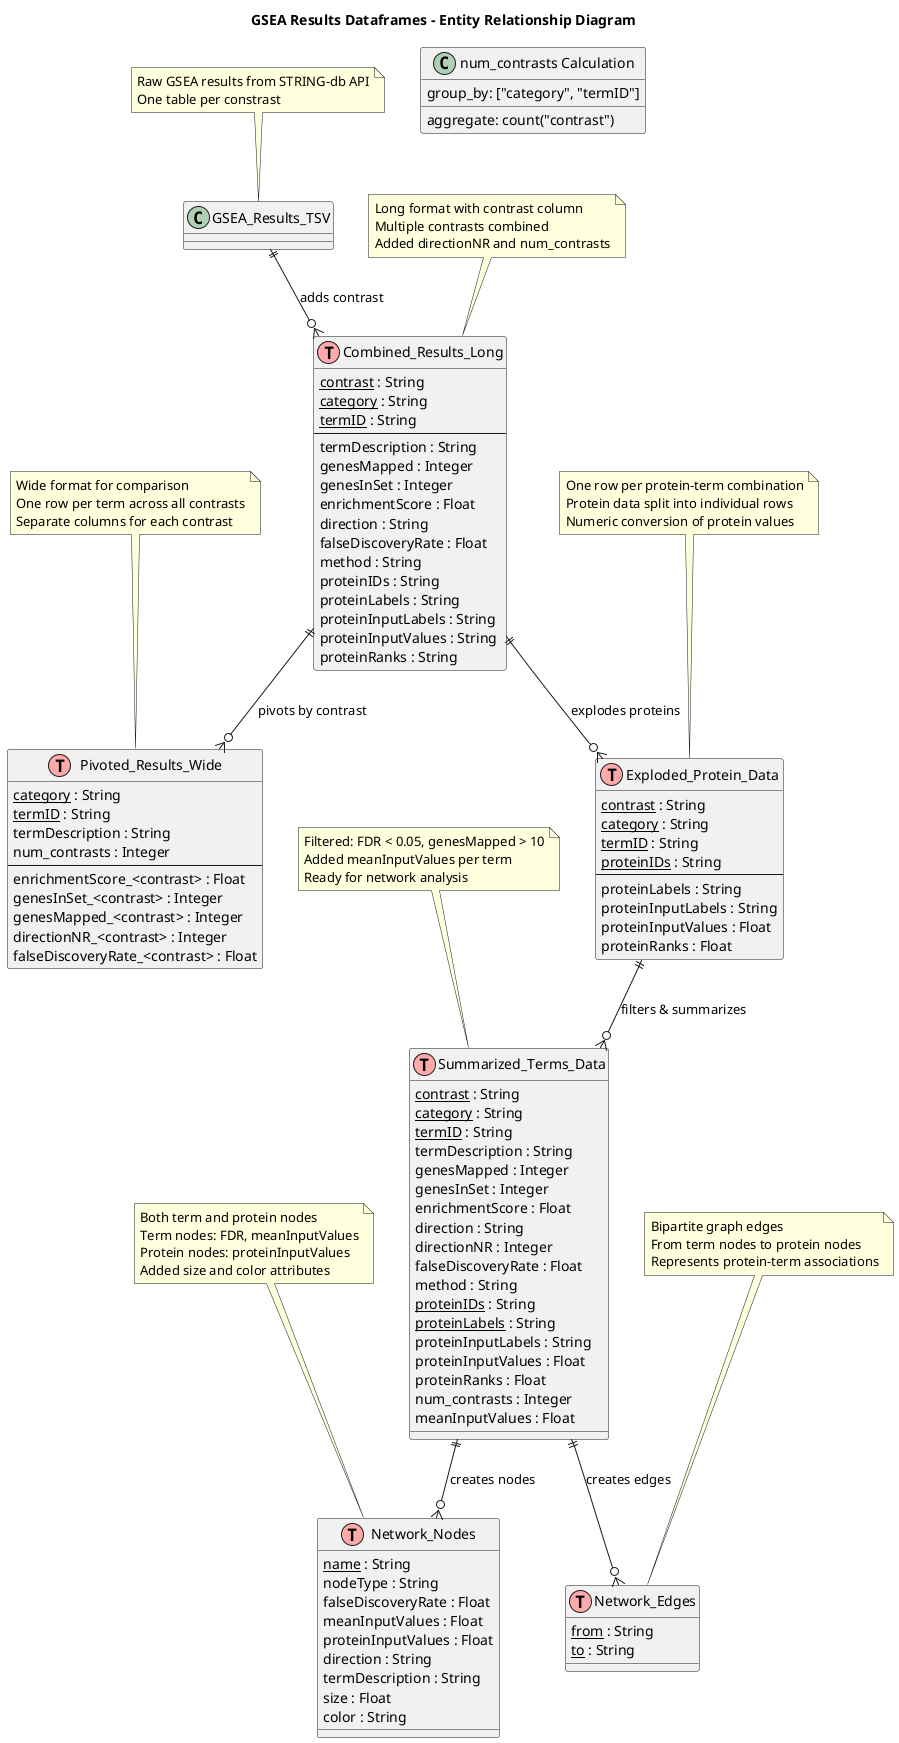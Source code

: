 @startuml GSEA_Results_Dataframes_ER

!define table(x) class x << (T,#FFAAAA) >>
!define primary_key(x) <u>x</u>
!define foreign_key(x) <i>x</i>

title GSEA Results Dataframes - Entity Relationship Diagram

' Main GSEA Results Table (from .tsv files)
table(Combined_Results_Long) {
  primary_key(contrast) : String
  primary_key(category) : String
  primary_key(termID) : String
  --
  termDescription : String
  genesMapped : Integer
  genesInSet : Integer
  enrichmentScore : Float
  direction : String
  falseDiscoveryRate : Float
  method : String
  proteinIDs : String
  proteinLabels : String
  proteinInputLabels : String
  proteinInputValues : String
  proteinRanks : String
}

class "num_contrasts Calculation" {
  group_by: ["category", "termID"]
  aggregate: count("contrast")
}

' Pivoted Results Table (Wide Format)
table(Pivoted_Results_Wide) {
  primary_key(category) : String
  primary_key(termID) : String
  termDescription : String
  num_contrasts : Integer
  --
  enrichmentScore_<contrast> : Float
  genesInSet_<contrast> : Integer
  genesMapped_<contrast> : Integer
  directionNR_<contrast> : Integer
  falseDiscoveryRate_<contrast> : Float
}

' Exploded Protein Table (Network Analysis)
table(Exploded_Protein_Data) {
  primary_key(contrast) : String
  primary_key(category) : String
  primary_key(termID) : String
  primary_key(proteinIDs) : String
  --
  proteinLabels : String
  proteinInputLabels : String
  proteinInputValues : Float
  proteinRanks : Float
}

' Summarized Terms Table (Filtered for Network)
table(Summarized_Terms_Data) {
  primary_key(contrast) : String
  primary_key(category) : String
  primary_key(termID) : String
  termDescription : String
  genesMapped : Integer
  genesInSet : Integer
  enrichmentScore : Float
  direction : String
  directionNR : Integer
  falseDiscoveryRate : Float
  method : String
  primary_key(proteinIDs) : String
  primary_key(proteinLabels) : String
  proteinInputLabels : String
  proteinInputValues : Float
  proteinRanks : Float
  num_contrasts : Integer
  meanInputValues : Float
}

' Network Nodes Table
table(Network_Nodes) {
  primary_key(name) : String
  nodeType : String
  falseDiscoveryRate : Float
  meanInputValues : Float
  proteinInputValues : Float
  direction : String
  termDescription : String
  size : Float
  color : String
}

' Network Edges Table
table(Network_Edges) {
  primary_key(from) : String
  primary_key(to) : String
}

' Relationships
GSEA_Results_TSV ||--o{ Combined_Results_Long : "adds contrast"
Combined_Results_Long ||--o{ Pivoted_Results_Wide : "pivots by contrast"
Combined_Results_Long ||--o{ Exploded_Protein_Data : "explodes proteins"
Exploded_Protein_Data ||--o{ Summarized_Terms_Data : "filters & summarizes"
Summarized_Terms_Data ||--o{ Network_Nodes : "creates nodes"
Summarized_Terms_Data ||--o{ Network_Edges : "creates edges"

' Notes
note top of GSEA_Results_TSV
  Raw GSEA results from STRING-db API
  One table per constrast
end note

note top of Combined_Results_Long
  Long format with contrast column
  Multiple contrasts combined
  Added directionNR and num_contrasts
end note

note top of Pivoted_Results_Wide
  Wide format for comparison
  One row per term across all contrasts
  Separate columns for each contrast
end note

note top of Exploded_Protein_Data
  One row per protein-term combination
  Protein data split into individual rows
  Numeric conversion of protein values
end note

note top of Summarized_Terms_Data
  Filtered: FDR < 0.05, genesMapped > 10
  Added meanInputValues per term
  Ready for network analysis
end note

note top of Network_Nodes
  Both term and protein nodes
  Term nodes: FDR, meanInputValues
  Protein nodes: proteinInputValues
  Added size and color attributes
end note

note top of Network_Edges
  Bipartite graph edges
  From term nodes to protein nodes
  Represents protein-term associations
end note

@enduml 